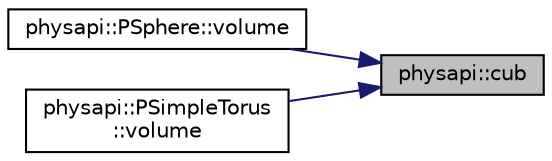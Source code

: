 digraph "physapi::cub"
{
 // LATEX_PDF_SIZE
  edge [fontname="Helvetica",fontsize="10",labelfontname="Helvetica",labelfontsize="10"];
  node [fontname="Helvetica",fontsize="10",shape=record];
  rankdir="RL";
  Node1 [label="physapi::cub",height=0.2,width=0.4,color="black", fillcolor="grey75", style="filled", fontcolor="black",tooltip="Calculate the cube of an obj(scalar, vector, etc)"];
  Node1 -> Node2 [dir="back",color="midnightblue",fontsize="10",style="solid",fontname="Helvetica"];
  Node2 [label="physapi::PSphere::volume",height=0.2,width=0.4,color="black", fillcolor="white", style="filled",URL="$classphysapi_1_1_p_sphere.html#a944cd9ef6b4777813e65a6f87ae0d726",tooltip="Get the volume of the geometry."];
  Node1 -> Node3 [dir="back",color="midnightblue",fontsize="10",style="solid",fontname="Helvetica"];
  Node3 [label="physapi::PSimpleTorus\l::volume",height=0.2,width=0.4,color="black", fillcolor="white", style="filled",URL="$classphysapi_1_1_p_simple_torus.html#ac1ff8ebd355b8a9320b501f7f1c4eeb0",tooltip="Get the volume of the geometry."];
}

